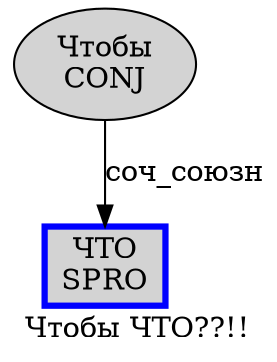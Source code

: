 digraph SENTENCE_4101 {
	graph [label="Чтобы ЧТО??!!"]
	node [style=filled]
		0 [label="Чтобы
CONJ" color="" fillcolor=lightgray penwidth=1 shape=ellipse]
		1 [label="ЧТО
SPRO" color=blue fillcolor=lightgray penwidth=3 shape=box]
			0 -> 1 [label="соч_союзн"]
}